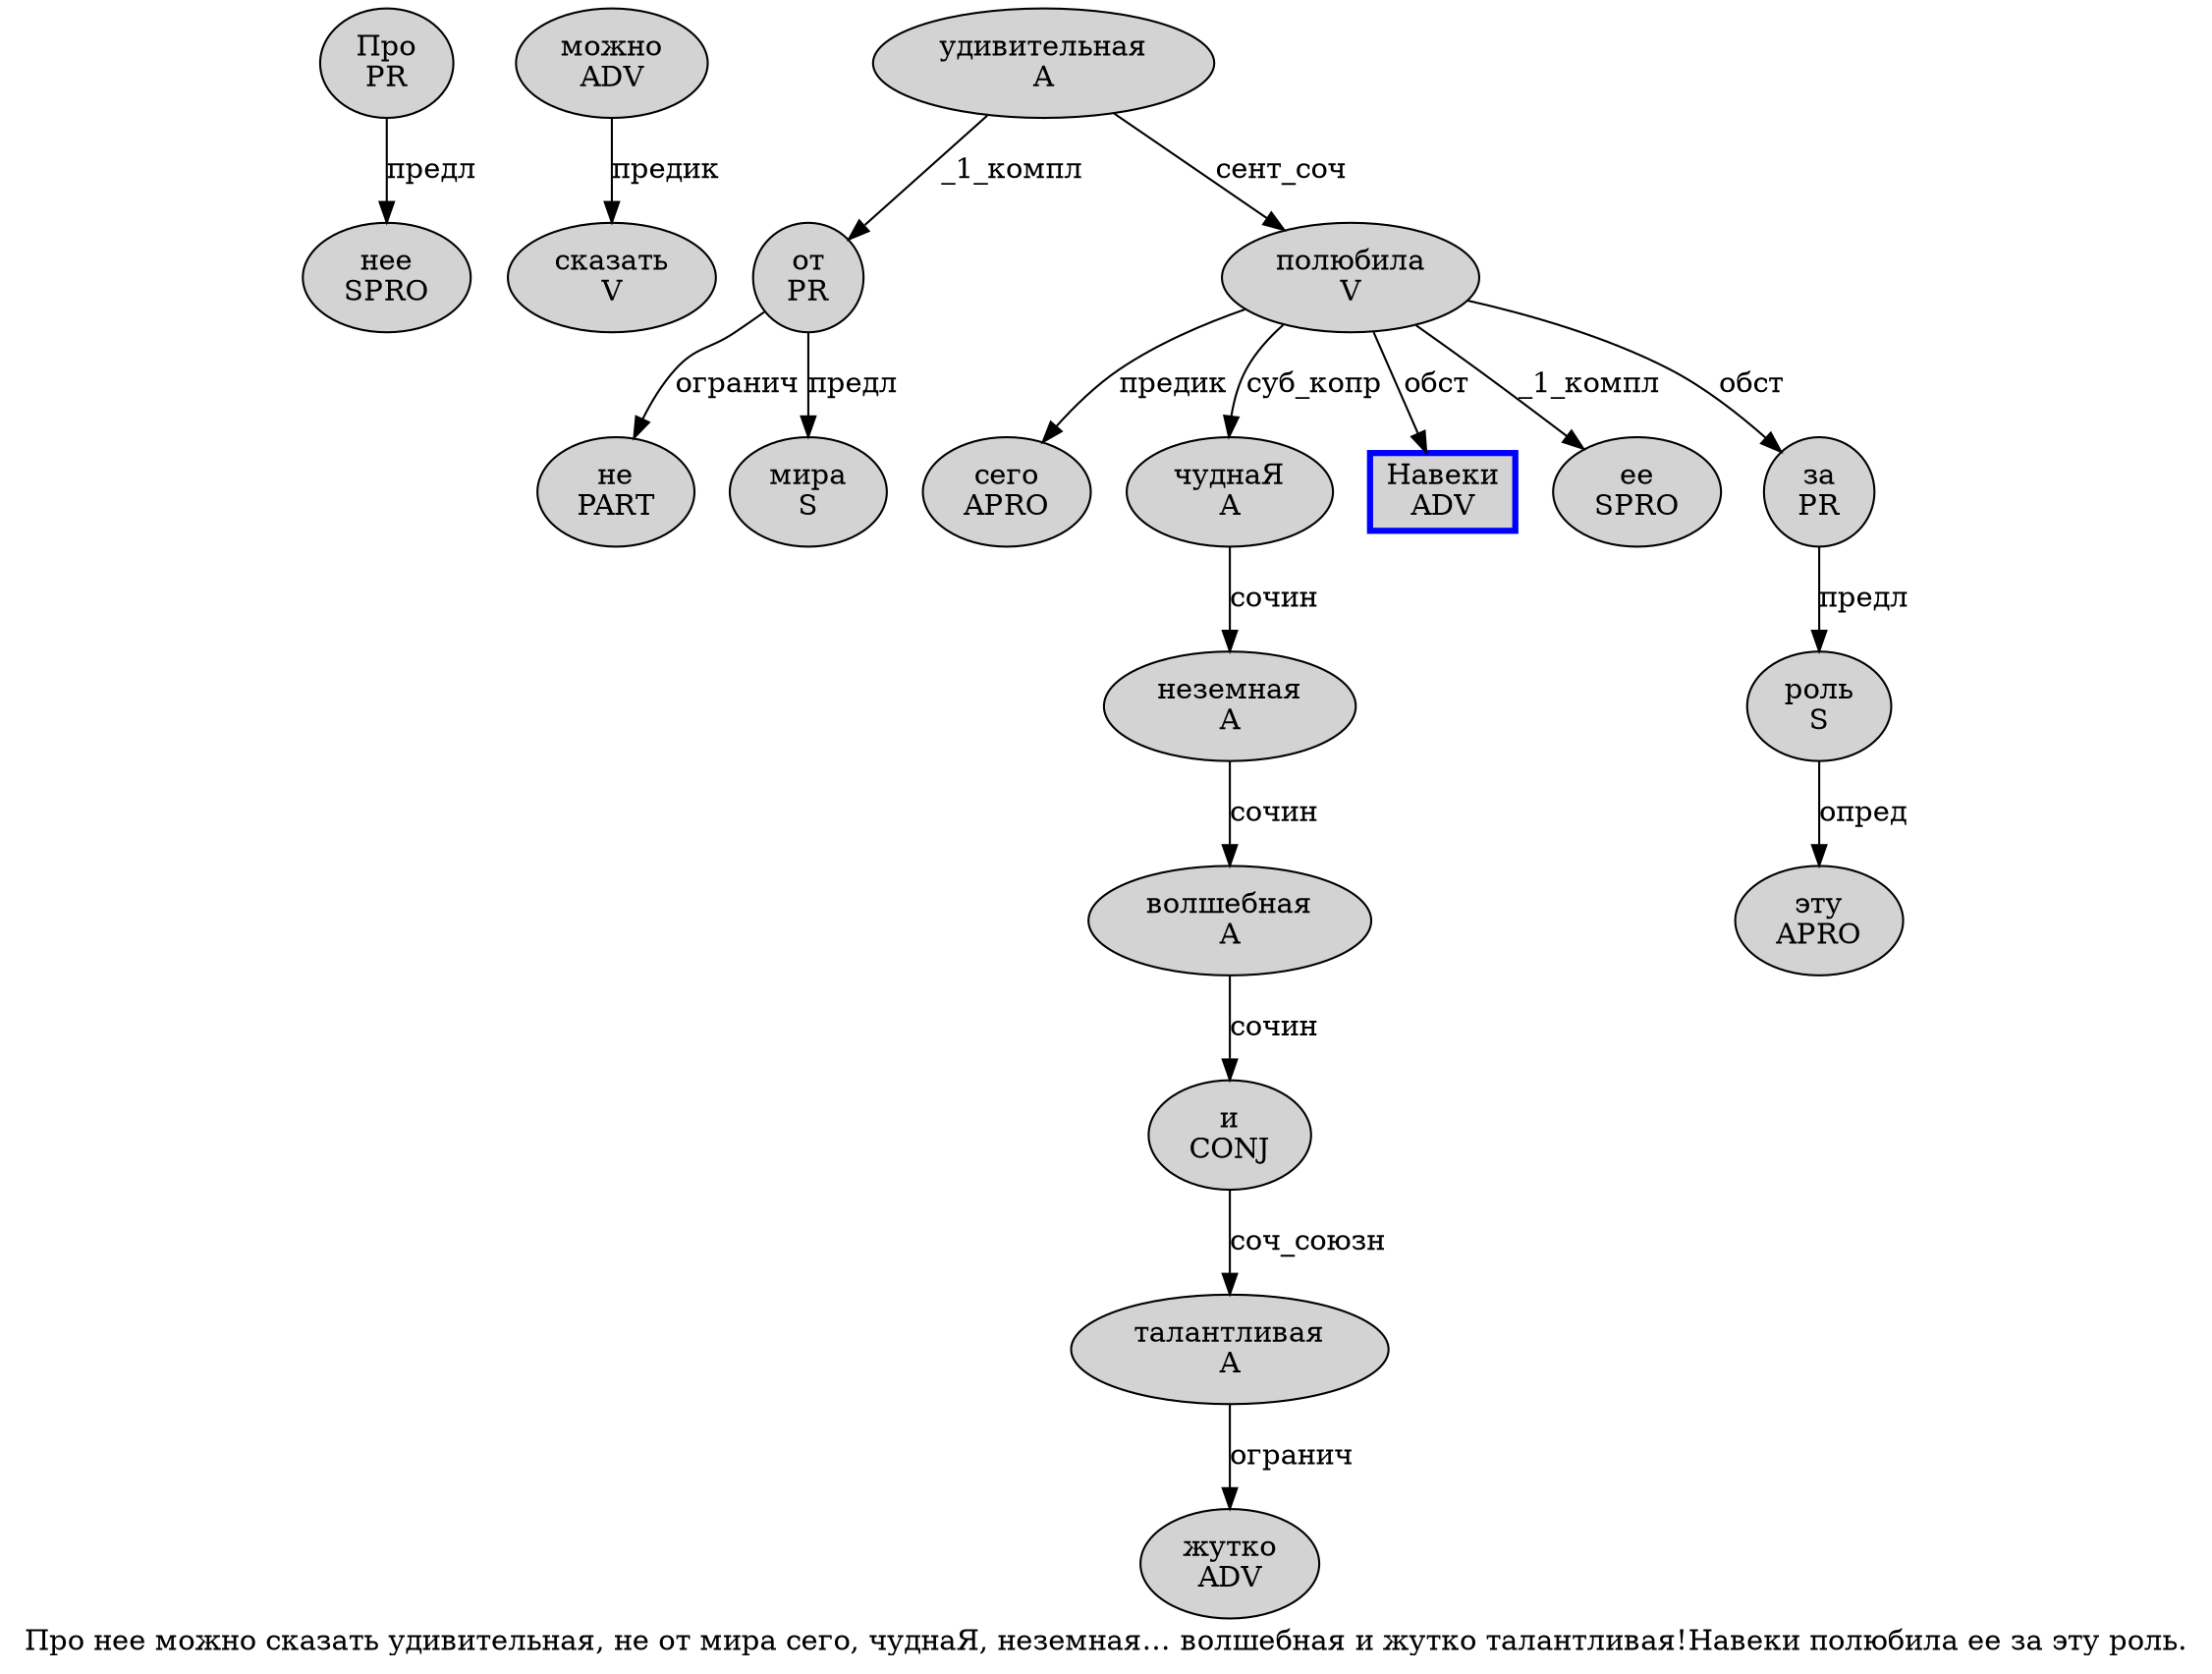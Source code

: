 digraph SENTENCE_633 {
	graph [label="Про нее можно сказать удивительная, не от мира сего, чуднаЯ, неземная… волшебная и жутко талантливая!Навеки полюбила ее за эту роль."]
	node [style=filled]
		0 [label="Про
PR" color="" fillcolor=lightgray penwidth=1 shape=ellipse]
		1 [label="нее
SPRO" color="" fillcolor=lightgray penwidth=1 shape=ellipse]
		2 [label="можно
ADV" color="" fillcolor=lightgray penwidth=1 shape=ellipse]
		3 [label="сказать
V" color="" fillcolor=lightgray penwidth=1 shape=ellipse]
		4 [label="удивительная
A" color="" fillcolor=lightgray penwidth=1 shape=ellipse]
		6 [label="не
PART" color="" fillcolor=lightgray penwidth=1 shape=ellipse]
		7 [label="от
PR" color="" fillcolor=lightgray penwidth=1 shape=ellipse]
		8 [label="мира
S" color="" fillcolor=lightgray penwidth=1 shape=ellipse]
		9 [label="сего
APRO" color="" fillcolor=lightgray penwidth=1 shape=ellipse]
		11 [label="чуднаЯ
A" color="" fillcolor=lightgray penwidth=1 shape=ellipse]
		13 [label="неземная
A" color="" fillcolor=lightgray penwidth=1 shape=ellipse]
		15 [label="волшебная
A" color="" fillcolor=lightgray penwidth=1 shape=ellipse]
		16 [label="и
CONJ" color="" fillcolor=lightgray penwidth=1 shape=ellipse]
		17 [label="жутко
ADV" color="" fillcolor=lightgray penwidth=1 shape=ellipse]
		18 [label="талантливая
A" color="" fillcolor=lightgray penwidth=1 shape=ellipse]
		20 [label="Навеки
ADV" color=blue fillcolor=lightgray penwidth=3 shape=box]
		21 [label="полюбила
V" color="" fillcolor=lightgray penwidth=1 shape=ellipse]
		22 [label="ее
SPRO" color="" fillcolor=lightgray penwidth=1 shape=ellipse]
		23 [label="за
PR" color="" fillcolor=lightgray penwidth=1 shape=ellipse]
		24 [label="эту
APRO" color="" fillcolor=lightgray penwidth=1 shape=ellipse]
		25 [label="роль
S" color="" fillcolor=lightgray penwidth=1 shape=ellipse]
			18 -> 17 [label="огранич"]
			7 -> 6 [label="огранич"]
			7 -> 8 [label="предл"]
			15 -> 16 [label="сочин"]
			4 -> 7 [label="_1_компл"]
			4 -> 21 [label="сент_соч"]
			23 -> 25 [label="предл"]
			21 -> 9 [label="предик"]
			21 -> 11 [label="суб_копр"]
			21 -> 20 [label="обст"]
			21 -> 22 [label="_1_компл"]
			21 -> 23 [label="обст"]
			2 -> 3 [label="предик"]
			16 -> 18 [label="соч_союзн"]
			13 -> 15 [label="сочин"]
			0 -> 1 [label="предл"]
			11 -> 13 [label="сочин"]
			25 -> 24 [label="опред"]
}